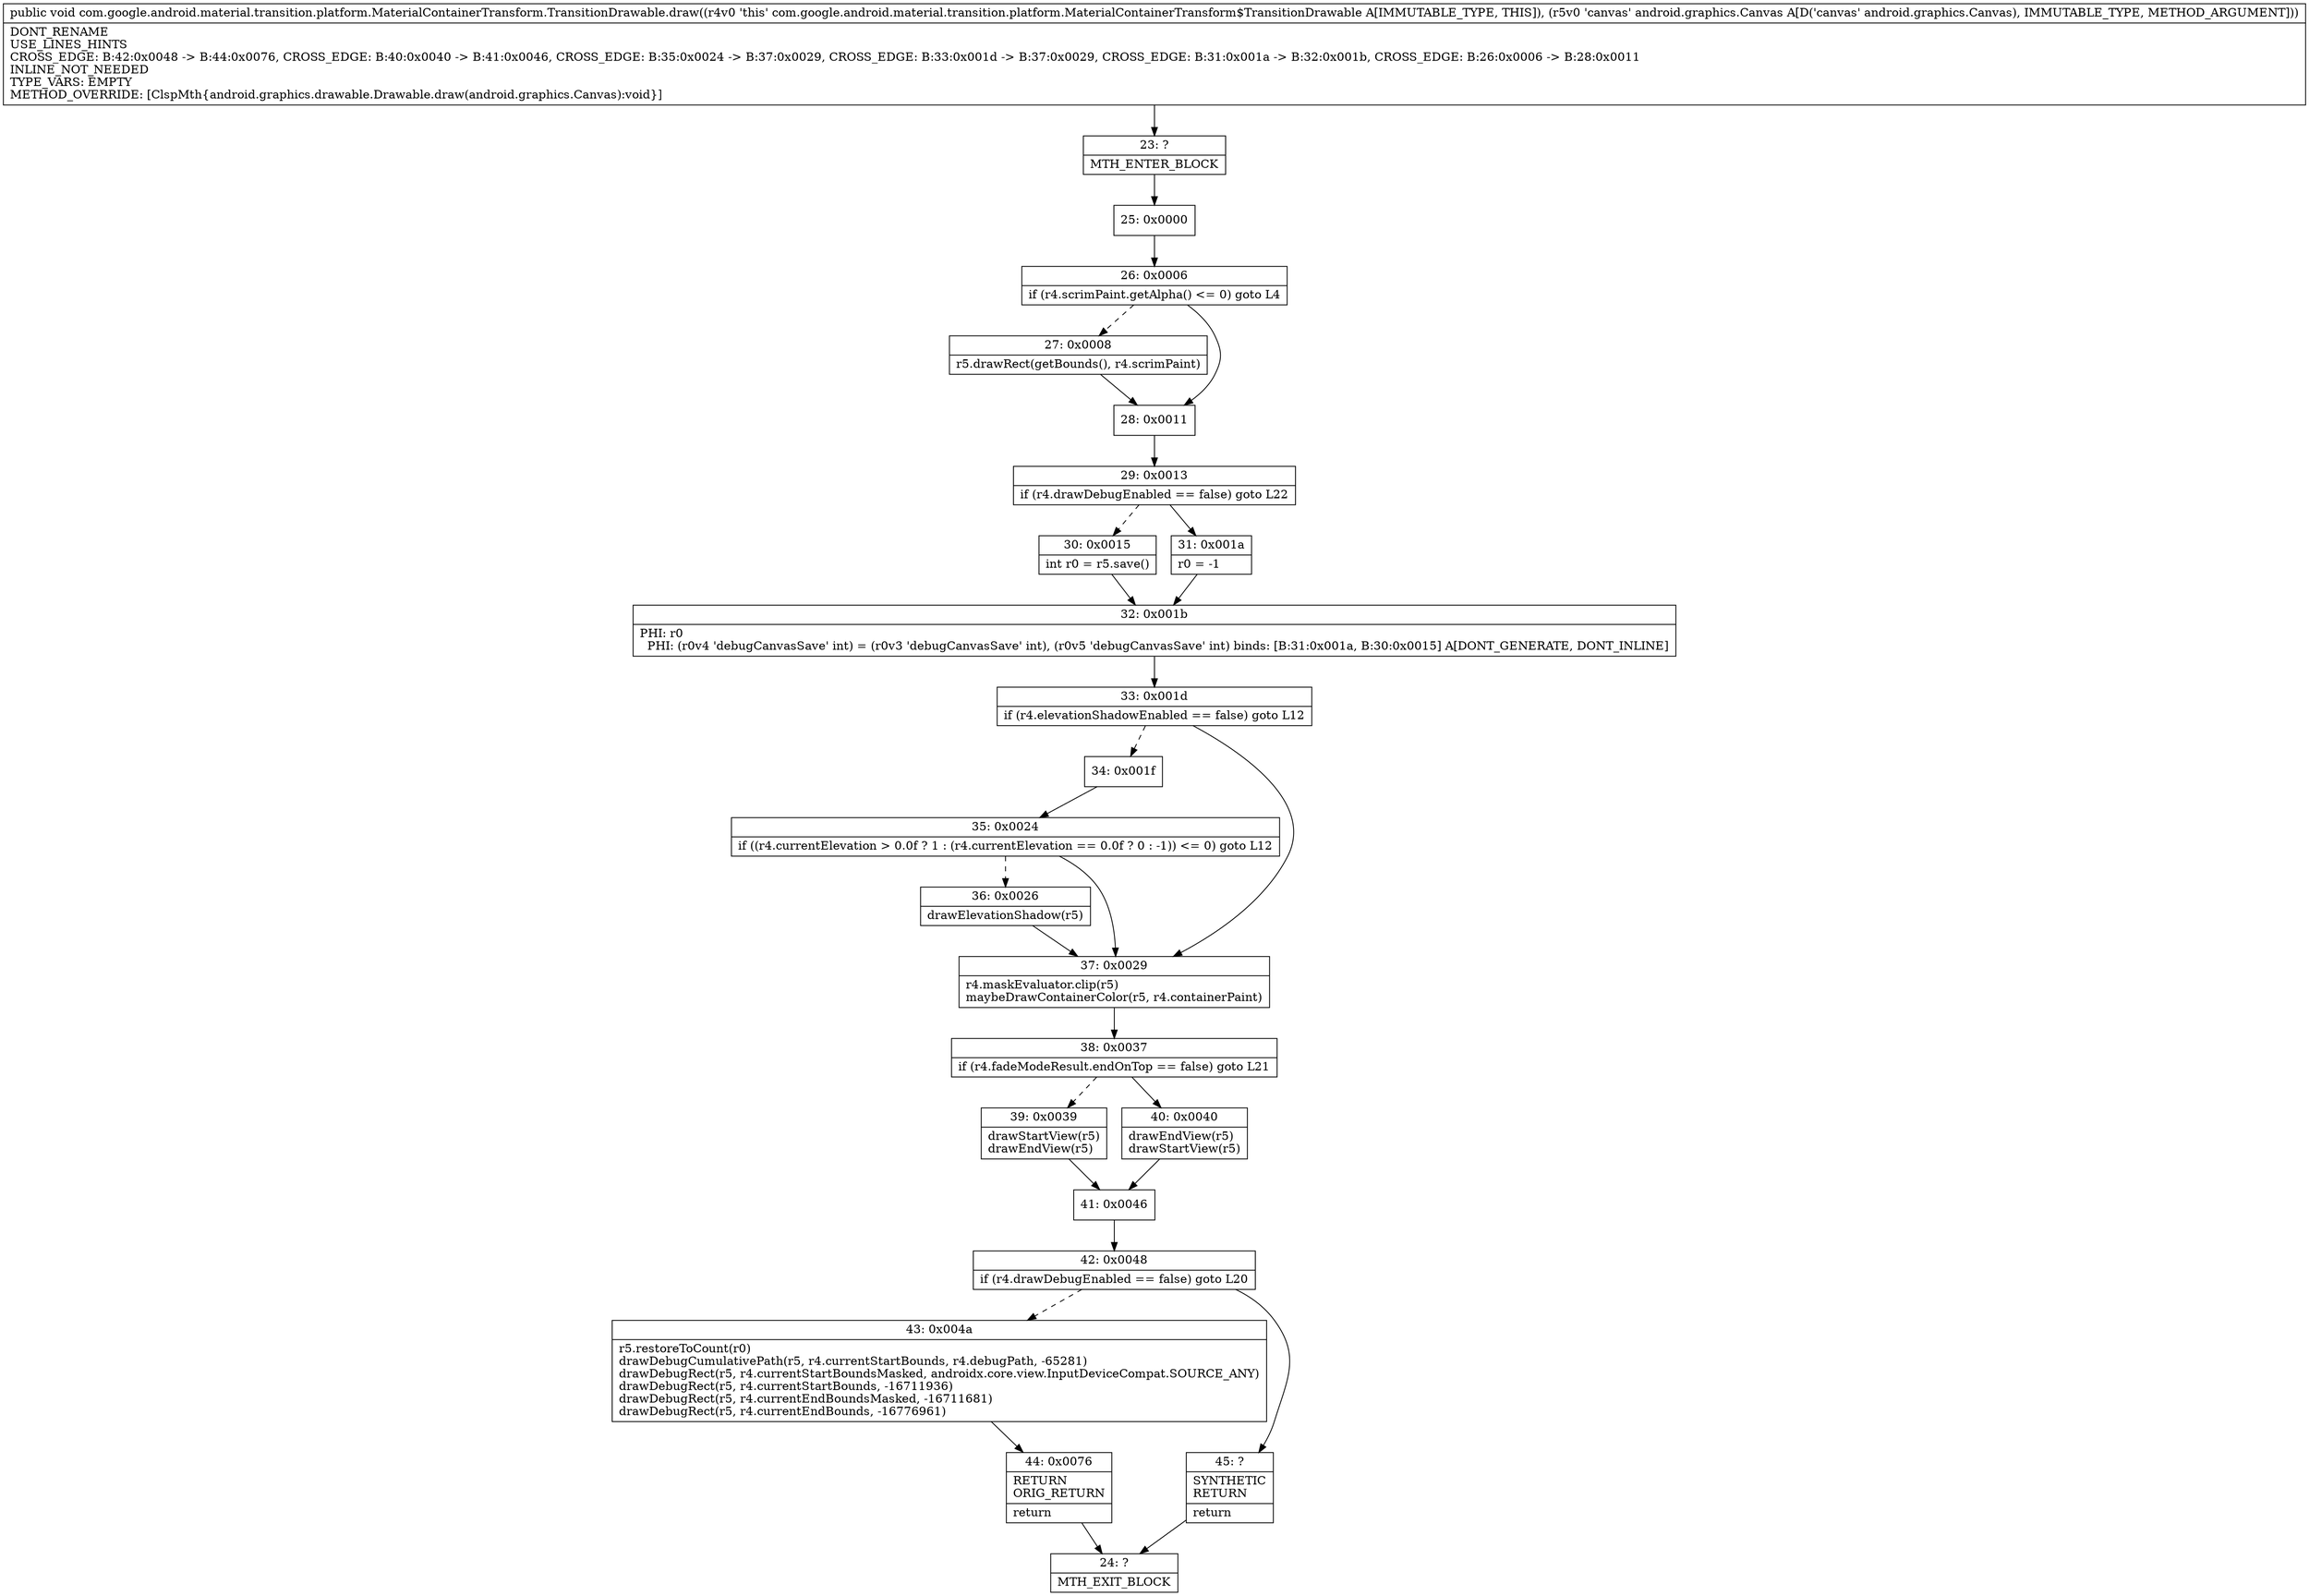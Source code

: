 digraph "CFG forcom.google.android.material.transition.platform.MaterialContainerTransform.TransitionDrawable.draw(Landroid\/graphics\/Canvas;)V" {
Node_23 [shape=record,label="{23\:\ ?|MTH_ENTER_BLOCK\l}"];
Node_25 [shape=record,label="{25\:\ 0x0000}"];
Node_26 [shape=record,label="{26\:\ 0x0006|if (r4.scrimPaint.getAlpha() \<= 0) goto L4\l}"];
Node_27 [shape=record,label="{27\:\ 0x0008|r5.drawRect(getBounds(), r4.scrimPaint)\l}"];
Node_28 [shape=record,label="{28\:\ 0x0011}"];
Node_29 [shape=record,label="{29\:\ 0x0013|if (r4.drawDebugEnabled == false) goto L22\l}"];
Node_30 [shape=record,label="{30\:\ 0x0015|int r0 = r5.save()\l}"];
Node_32 [shape=record,label="{32\:\ 0x001b|PHI: r0 \l  PHI: (r0v4 'debugCanvasSave' int) = (r0v3 'debugCanvasSave' int), (r0v5 'debugCanvasSave' int) binds: [B:31:0x001a, B:30:0x0015] A[DONT_GENERATE, DONT_INLINE]\l}"];
Node_33 [shape=record,label="{33\:\ 0x001d|if (r4.elevationShadowEnabled == false) goto L12\l}"];
Node_34 [shape=record,label="{34\:\ 0x001f}"];
Node_35 [shape=record,label="{35\:\ 0x0024|if ((r4.currentElevation \> 0.0f ? 1 : (r4.currentElevation == 0.0f ? 0 : \-1)) \<= 0) goto L12\l}"];
Node_36 [shape=record,label="{36\:\ 0x0026|drawElevationShadow(r5)\l}"];
Node_37 [shape=record,label="{37\:\ 0x0029|r4.maskEvaluator.clip(r5)\lmaybeDrawContainerColor(r5, r4.containerPaint)\l}"];
Node_38 [shape=record,label="{38\:\ 0x0037|if (r4.fadeModeResult.endOnTop == false) goto L21\l}"];
Node_39 [shape=record,label="{39\:\ 0x0039|drawStartView(r5)\ldrawEndView(r5)\l}"];
Node_41 [shape=record,label="{41\:\ 0x0046}"];
Node_42 [shape=record,label="{42\:\ 0x0048|if (r4.drawDebugEnabled == false) goto L20\l}"];
Node_43 [shape=record,label="{43\:\ 0x004a|r5.restoreToCount(r0)\ldrawDebugCumulativePath(r5, r4.currentStartBounds, r4.debugPath, \-65281)\ldrawDebugRect(r5, r4.currentStartBoundsMasked, androidx.core.view.InputDeviceCompat.SOURCE_ANY)\ldrawDebugRect(r5, r4.currentStartBounds, \-16711936)\ldrawDebugRect(r5, r4.currentEndBoundsMasked, \-16711681)\ldrawDebugRect(r5, r4.currentEndBounds, \-16776961)\l}"];
Node_44 [shape=record,label="{44\:\ 0x0076|RETURN\lORIG_RETURN\l|return\l}"];
Node_24 [shape=record,label="{24\:\ ?|MTH_EXIT_BLOCK\l}"];
Node_45 [shape=record,label="{45\:\ ?|SYNTHETIC\lRETURN\l|return\l}"];
Node_40 [shape=record,label="{40\:\ 0x0040|drawEndView(r5)\ldrawStartView(r5)\l}"];
Node_31 [shape=record,label="{31\:\ 0x001a|r0 = \-1\l}"];
MethodNode[shape=record,label="{public void com.google.android.material.transition.platform.MaterialContainerTransform.TransitionDrawable.draw((r4v0 'this' com.google.android.material.transition.platform.MaterialContainerTransform$TransitionDrawable A[IMMUTABLE_TYPE, THIS]), (r5v0 'canvas' android.graphics.Canvas A[D('canvas' android.graphics.Canvas), IMMUTABLE_TYPE, METHOD_ARGUMENT]))  | DONT_RENAME\lUSE_LINES_HINTS\lCROSS_EDGE: B:42:0x0048 \-\> B:44:0x0076, CROSS_EDGE: B:40:0x0040 \-\> B:41:0x0046, CROSS_EDGE: B:35:0x0024 \-\> B:37:0x0029, CROSS_EDGE: B:33:0x001d \-\> B:37:0x0029, CROSS_EDGE: B:31:0x001a \-\> B:32:0x001b, CROSS_EDGE: B:26:0x0006 \-\> B:28:0x0011\lINLINE_NOT_NEEDED\lTYPE_VARS: EMPTY\lMETHOD_OVERRIDE: [ClspMth\{android.graphics.drawable.Drawable.draw(android.graphics.Canvas):void\}]\l}"];
MethodNode -> Node_23;Node_23 -> Node_25;
Node_25 -> Node_26;
Node_26 -> Node_27[style=dashed];
Node_26 -> Node_28;
Node_27 -> Node_28;
Node_28 -> Node_29;
Node_29 -> Node_30[style=dashed];
Node_29 -> Node_31;
Node_30 -> Node_32;
Node_32 -> Node_33;
Node_33 -> Node_34[style=dashed];
Node_33 -> Node_37;
Node_34 -> Node_35;
Node_35 -> Node_36[style=dashed];
Node_35 -> Node_37;
Node_36 -> Node_37;
Node_37 -> Node_38;
Node_38 -> Node_39[style=dashed];
Node_38 -> Node_40;
Node_39 -> Node_41;
Node_41 -> Node_42;
Node_42 -> Node_43[style=dashed];
Node_42 -> Node_45;
Node_43 -> Node_44;
Node_44 -> Node_24;
Node_45 -> Node_24;
Node_40 -> Node_41;
Node_31 -> Node_32;
}

